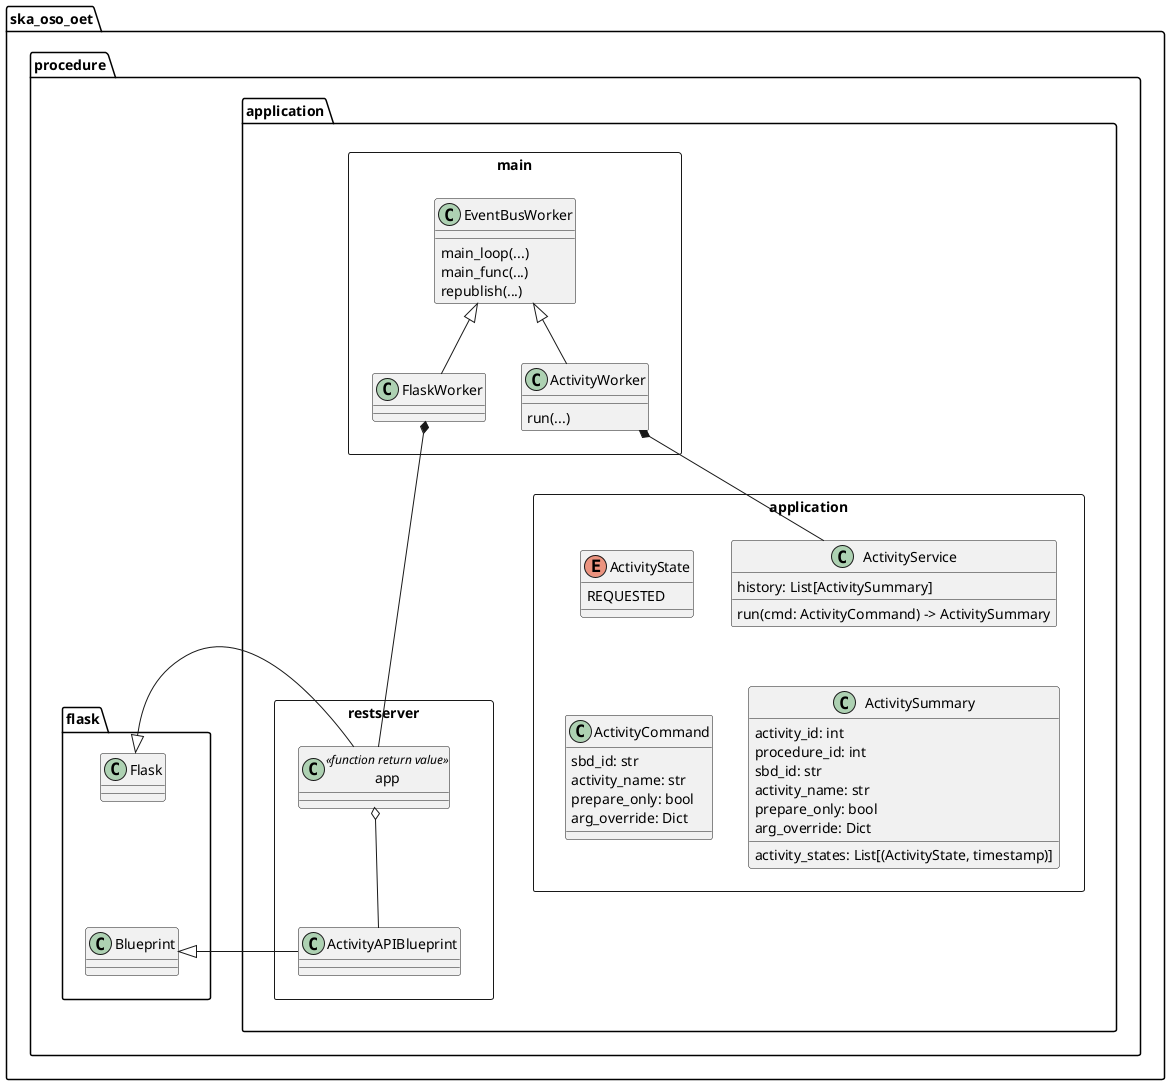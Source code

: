 @startuml
'https://plantuml.com/class-diagram

package ska_oso_oet.procedure {

package application as application_pkg {

    package main <<Rectangle>> {

        class ActivityWorker {
            run(...)
        }

        class FlaskWorker {
        }

        class EventBusWorker {
            main_loop(...)
            main_func(...)
            republish(...)
        }

        ActivityWorker -up-|> EventBusWorker
        FlaskWorker -up-|> EventBusWorker
    }

    package restserver <<Rectangle>> {
        class app <<function return value>> {
        }

        class ActivityAPIBlueprint

        app o-- ActivityAPIBlueprint
    }

    package application <<Rectangle>> {

        class ActivityService {
            history: List[ActivitySummary]

            run(cmd: ActivityCommand) -> ActivitySummary
        }

        class ActivitySummary {
            activity_id: int
            procedure_id: int
            sbd_id: str
            activity_name: str
            prepare_only: bool
            arg_override: Dict
            activity_states: List[(ActivityState, timestamp)]
        }

        class ActivityCommand {
            sbd_id: str
            activity_name: str
            prepare_only: bool
            arg_override: Dict
        }

        enum ActivityState {
            REQUESTED
        }
    }
}

FlaskWorker *-- app
ActivityWorker *-- ActivityService

package flask {
    class Flask
    class Blueprint

    Flask -down[hidden]- Blueprint
}

app -|> Flask
ActivityAPIBlueprint -|> Blueprint

main -down[hidden]--> application
restserver -left[hidden]--> application
restserver -right[hidden]--> flask
FlaskWorker -down[hidden]--> restserver
ActivityService -down[hidden]- ActivitySummary
ActivitySummary -left[hidden]- ActivityCommand

@enduml
